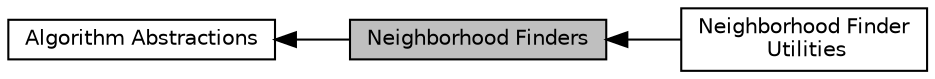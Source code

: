 digraph "Neighborhood Finders"
{
  edge [fontname="Helvetica",fontsize="10",labelfontname="Helvetica",labelfontsize="10"];
  node [fontname="Helvetica",fontsize="10",shape=box];
  rankdir=LR;
  Node2 [label="Algorithm Abstractions",height=0.2,width=0.4,color="black", fillcolor="white", style="filled",URL="$group__AlgorithmAbstractions.html",tooltip=" "];
  Node3 [label="Neighborhood Finder\l Utilities",height=0.2,width=0.4,color="black", fillcolor="white", style="filled",URL="$group__NeighborhoodFinderUtils.html",tooltip="External data structures to help neighborhood finding algorithms."];
  Node1 [label="Neighborhood Finders",height=0.2,width=0.4,color="black", fillcolor="grey75", style="filled", fontcolor="black",tooltip="Neighborhood Finders (NF) determine nearest neighbors within a roadmap."];
  Node2->Node1 [shape=plaintext, dir="back", style="solid"];
  Node1->Node3 [shape=plaintext, dir="back", style="solid"];
}

